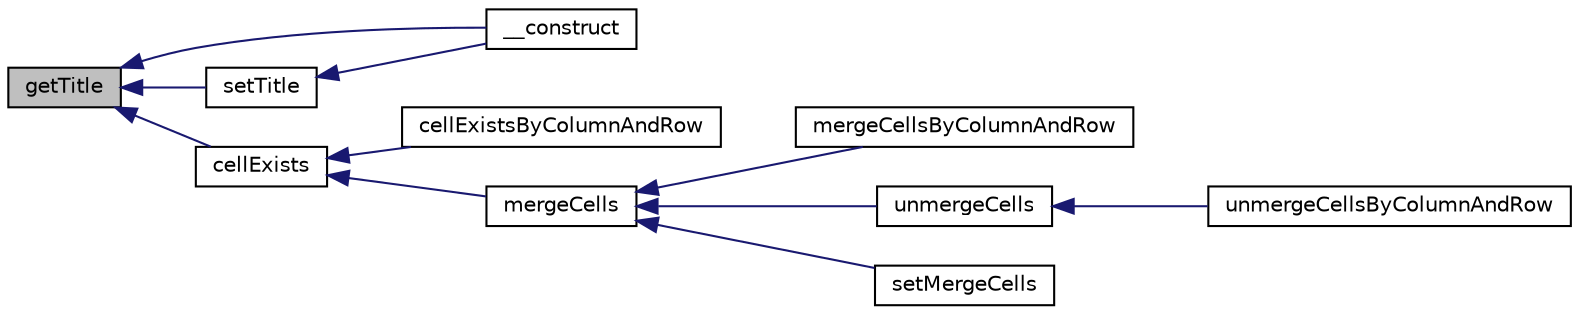 digraph "getTitle"
{
  edge [fontname="Helvetica",fontsize="10",labelfontname="Helvetica",labelfontsize="10"];
  node [fontname="Helvetica",fontsize="10",shape=record];
  rankdir="LR";
  Node438 [label="getTitle",height=0.2,width=0.4,color="black", fillcolor="grey75", style="filled", fontcolor="black"];
  Node438 -> Node439 [dir="back",color="midnightblue",fontsize="10",style="solid",fontname="Helvetica"];
  Node439 [label="__construct",height=0.2,width=0.4,color="black", fillcolor="white", style="filled",URL="$class_p_h_p_excel___worksheet.html#aaa48e2ffa7f73575c9e3381337434316"];
  Node438 -> Node440 [dir="back",color="midnightblue",fontsize="10",style="solid",fontname="Helvetica"];
  Node440 [label="setTitle",height=0.2,width=0.4,color="black", fillcolor="white", style="filled",URL="$class_p_h_p_excel___worksheet.html#a1eae9d3f95e07d330846afef55ef67ff"];
  Node440 -> Node439 [dir="back",color="midnightblue",fontsize="10",style="solid",fontname="Helvetica"];
  Node438 -> Node441 [dir="back",color="midnightblue",fontsize="10",style="solid",fontname="Helvetica"];
  Node441 [label="cellExists",height=0.2,width=0.4,color="black", fillcolor="white", style="filled",URL="$class_p_h_p_excel___worksheet.html#ae812f150807c66b8ef0d9cd35e3a859e"];
  Node441 -> Node442 [dir="back",color="midnightblue",fontsize="10",style="solid",fontname="Helvetica"];
  Node442 [label="cellExistsByColumnAndRow",height=0.2,width=0.4,color="black", fillcolor="white", style="filled",URL="$class_p_h_p_excel___worksheet.html#ab5d602a7afd37d830605d2cdcbb31c6e"];
  Node441 -> Node443 [dir="back",color="midnightblue",fontsize="10",style="solid",fontname="Helvetica"];
  Node443 [label="mergeCells",height=0.2,width=0.4,color="black", fillcolor="white", style="filled",URL="$class_p_h_p_excel___worksheet.html#a08bbfbc911e898c20131208dc4645c38"];
  Node443 -> Node444 [dir="back",color="midnightblue",fontsize="10",style="solid",fontname="Helvetica"];
  Node444 [label="mergeCellsByColumnAndRow",height=0.2,width=0.4,color="black", fillcolor="white", style="filled",URL="$class_p_h_p_excel___worksheet.html#a63e4cc2bb9f697802128fd684a34eed8"];
  Node443 -> Node445 [dir="back",color="midnightblue",fontsize="10",style="solid",fontname="Helvetica"];
  Node445 [label="unmergeCells",height=0.2,width=0.4,color="black", fillcolor="white", style="filled",URL="$class_p_h_p_excel___worksheet.html#a5f1803a22bad347a685d80f32e295870"];
  Node445 -> Node446 [dir="back",color="midnightblue",fontsize="10",style="solid",fontname="Helvetica"];
  Node446 [label="unmergeCellsByColumnAndRow",height=0.2,width=0.4,color="black", fillcolor="white", style="filled",URL="$class_p_h_p_excel___worksheet.html#a2cfb3e9c77cb57f1356b7ccf990bbc04"];
  Node443 -> Node447 [dir="back",color="midnightblue",fontsize="10",style="solid",fontname="Helvetica"];
  Node447 [label="setMergeCells",height=0.2,width=0.4,color="black", fillcolor="white", style="filled",URL="$class_p_h_p_excel___worksheet.html#a1200ac914342cbb328c96ad1f21d211a"];
}
